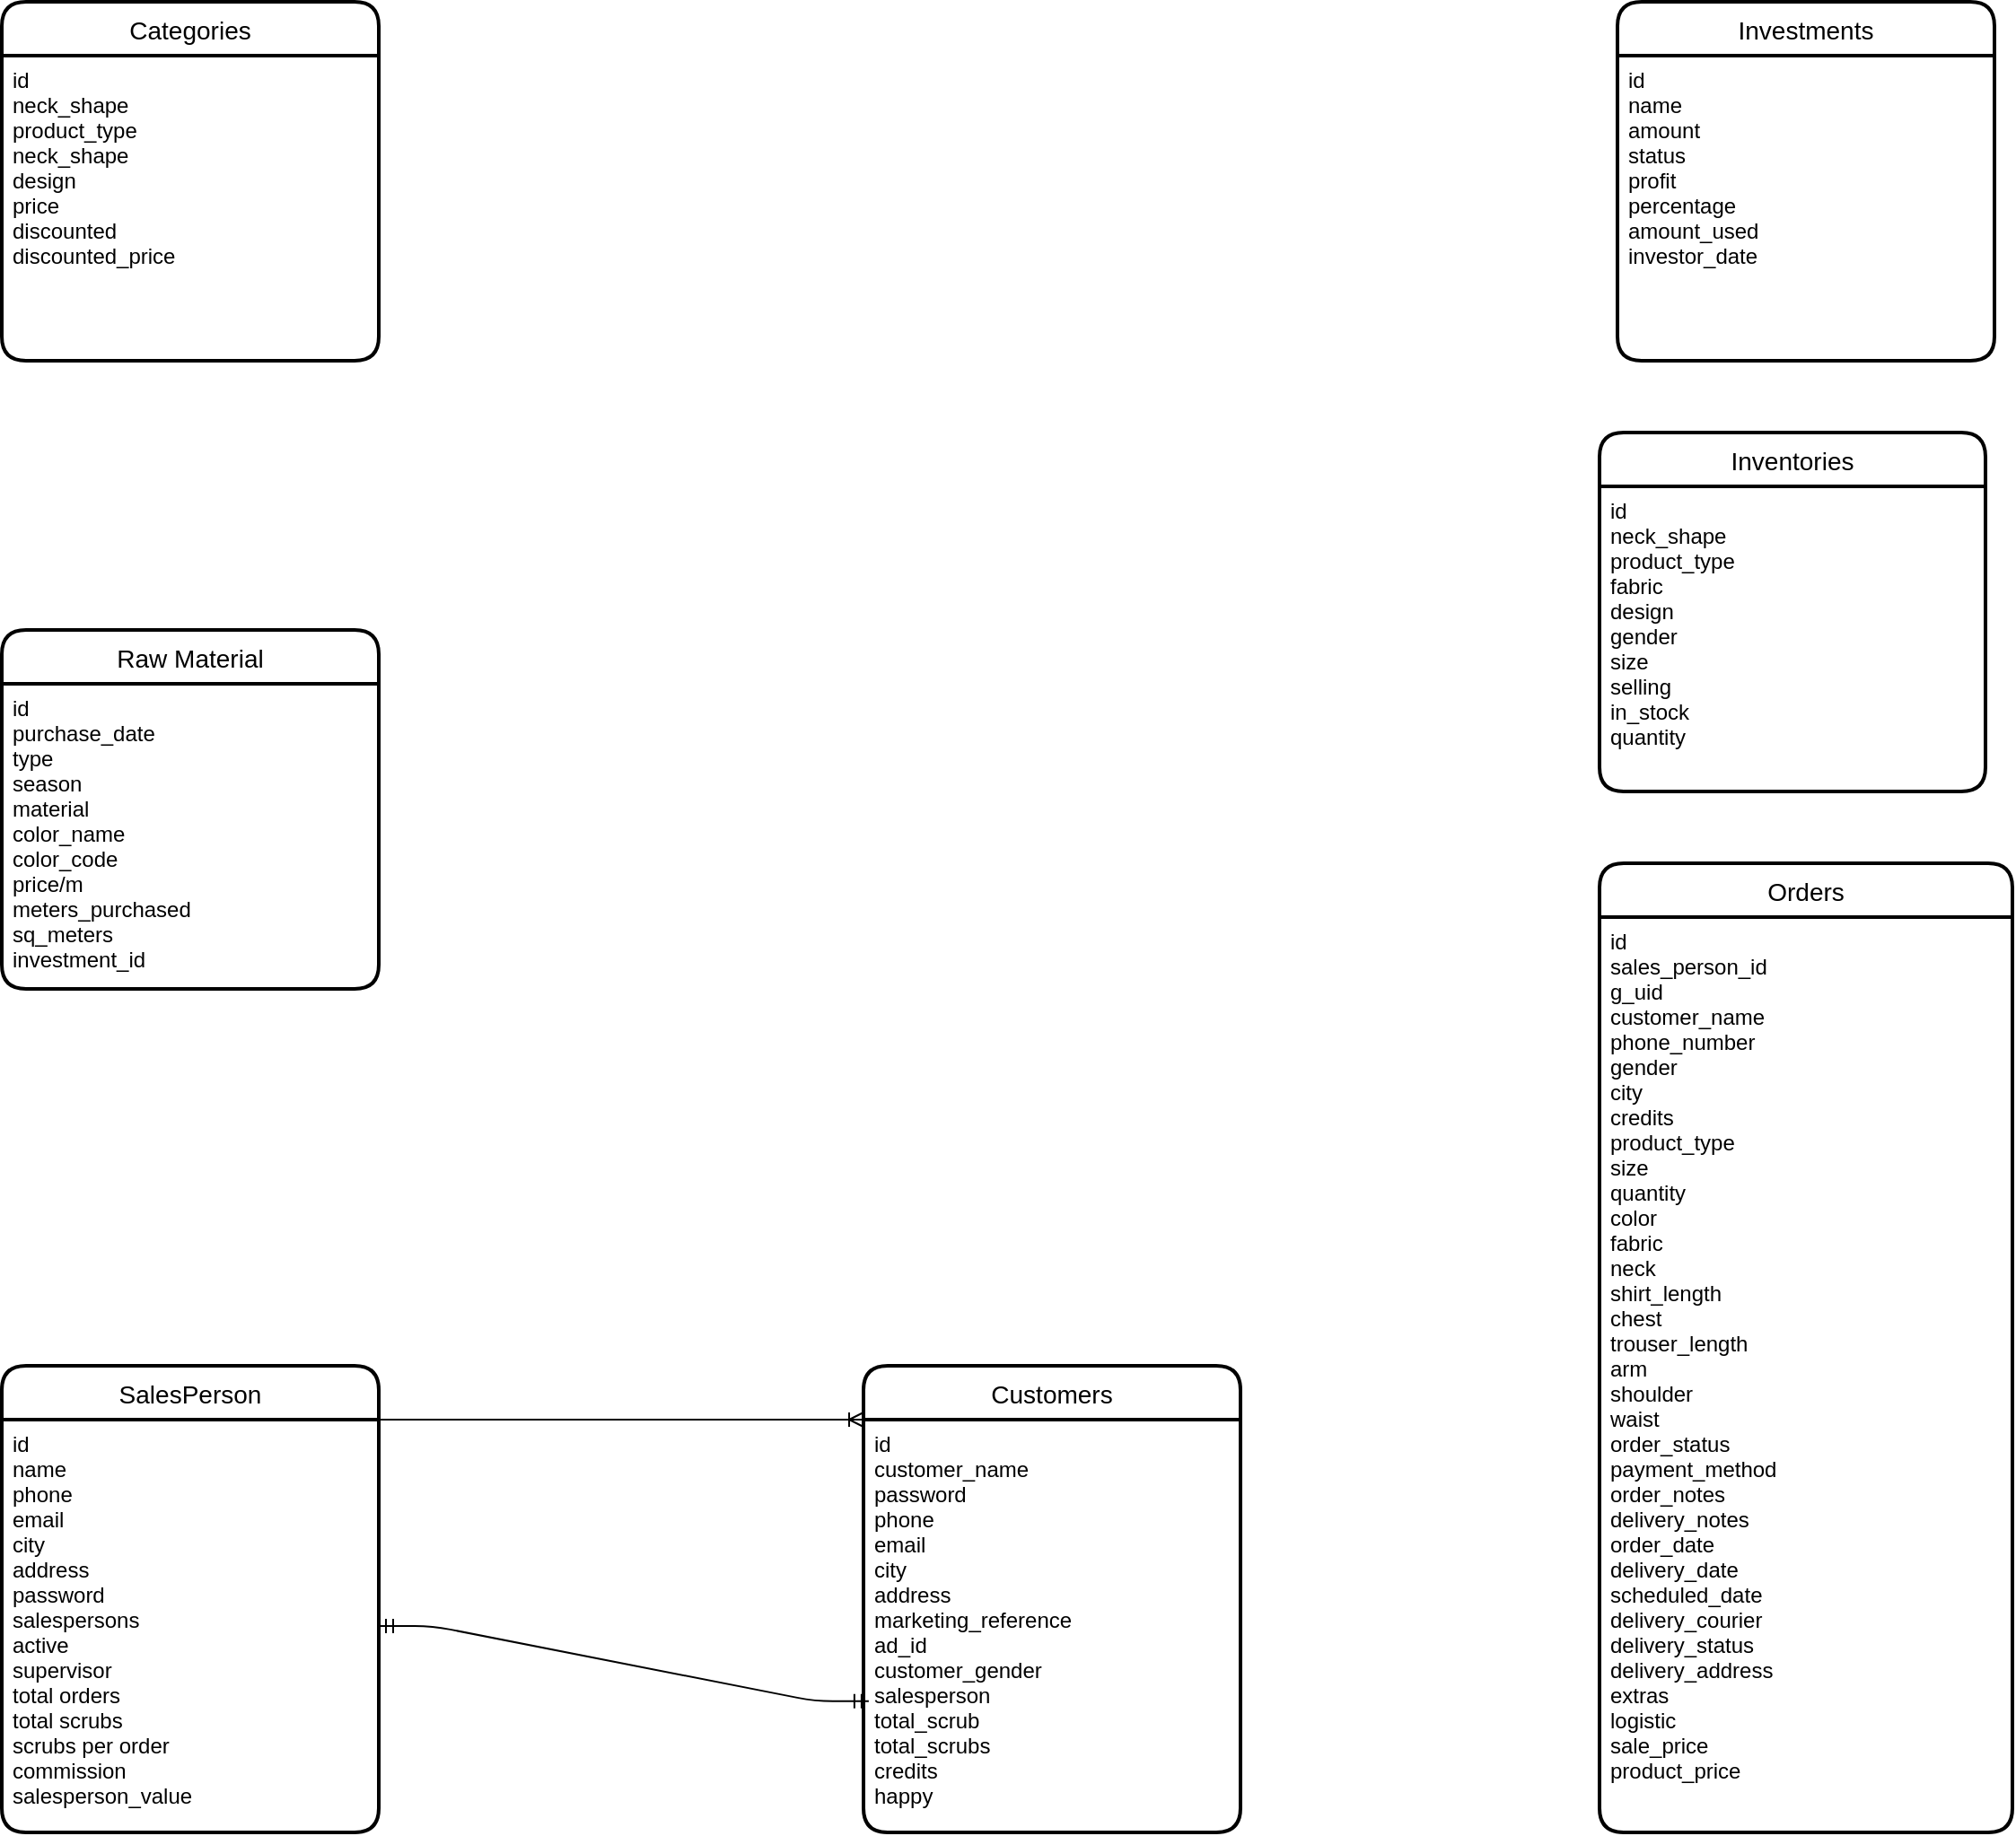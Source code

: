 <mxfile version="14.2.9" type="github">
  <diagram id="R2lEEEUBdFMjLlhIrx00" name="Page-1">
    <mxGraphModel dx="1278" dy="614" grid="1" gridSize="10" guides="1" tooltips="1" connect="1" arrows="1" fold="1" page="1" pageScale="1" pageWidth="850" pageHeight="1100" math="0" shadow="0" extFonts="Permanent Marker^https://fonts.googleapis.com/css?family=Permanent+Marker">
      <root>
        <mxCell id="0" />
        <mxCell id="1" parent="0" />
        <mxCell id="4dvlSXXZCsM-rRWsN0Go-1" value="Orders" style="swimlane;childLayout=stackLayout;horizontal=1;startSize=30;horizontalStack=0;rounded=1;fontSize=14;fontStyle=0;strokeWidth=2;resizeParent=0;resizeLast=1;shadow=0;dashed=0;align=center;" parent="1" vertex="1">
          <mxGeometry x="1000" y="520" width="230" height="540" as="geometry" />
        </mxCell>
        <mxCell id="4dvlSXXZCsM-rRWsN0Go-2" value="id&#xa;sales_person_id&#xa;g_uid&#xa;customer_name&#xa;phone_number&#xa;gender&#xa;city&#xa;credits&#xa;product_type&#xa;size&#xa;quantity&#xa;color&#xa;fabric&#xa;neck&#xa;shirt_length&#xa;chest&#xa;trouser_length&#xa;arm&#xa;shoulder&#xa;waist&#xa;order_status&#xa;payment_method&#xa;order_notes&#xa;delivery_notes&#xa;order_date&#xa;delivery_date&#xa;scheduled_date&#xa;delivery_courier&#xa;delivery_status&#xa;delivery_address&#xa;extras&#xa;logistic&#xa;sale_price&#xa;product_price" style="align=left;strokeColor=none;fillColor=none;spacingLeft=4;fontSize=12;verticalAlign=top;resizable=0;rotatable=0;part=1;" parent="4dvlSXXZCsM-rRWsN0Go-1" vertex="1">
          <mxGeometry y="30" width="230" height="510" as="geometry" />
        </mxCell>
        <mxCell id="4dvlSXXZCsM-rRWsN0Go-8" value="Raw Material" style="swimlane;childLayout=stackLayout;horizontal=1;startSize=30;horizontalStack=0;rounded=1;fontSize=14;fontStyle=0;strokeWidth=2;resizeParent=0;resizeLast=1;shadow=0;dashed=0;align=center;" parent="1" vertex="1">
          <mxGeometry x="110" y="390" width="210" height="200" as="geometry" />
        </mxCell>
        <mxCell id="4dvlSXXZCsM-rRWsN0Go-9" value="id&#xa;purchase_date&#xa;type&#xa;season&#xa;material&#xa;color_name&#xa;color_code&#xa;price/m&#xa;meters_purchased&#xa;sq_meters&#xa;investment_id" style="align=left;strokeColor=none;fillColor=none;spacingLeft=4;fontSize=12;verticalAlign=top;resizable=0;rotatable=0;part=1;" parent="4dvlSXXZCsM-rRWsN0Go-8" vertex="1">
          <mxGeometry y="30" width="210" height="170" as="geometry" />
        </mxCell>
        <mxCell id="4dvlSXXZCsM-rRWsN0Go-10" value="Inventories" style="swimlane;childLayout=stackLayout;horizontal=1;startSize=30;horizontalStack=0;rounded=1;fontSize=14;fontStyle=0;strokeWidth=2;resizeParent=0;resizeLast=1;shadow=0;dashed=0;align=center;" parent="1" vertex="1">
          <mxGeometry x="1000" y="280" width="215" height="200" as="geometry" />
        </mxCell>
        <mxCell id="4dvlSXXZCsM-rRWsN0Go-11" value="id&#xa;neck_shape&#xa;product_type&#xa;fabric&#xa;design&#xa;gender&#xa;size&#xa;selling&#xa;in_stock&#xa;quantity" style="align=left;strokeColor=none;fillColor=none;spacingLeft=4;fontSize=12;verticalAlign=top;resizable=0;rotatable=0;part=1;" parent="4dvlSXXZCsM-rRWsN0Go-10" vertex="1">
          <mxGeometry y="30" width="215" height="170" as="geometry" />
        </mxCell>
        <mxCell id="4dvlSXXZCsM-rRWsN0Go-16" value="SalesPerson" style="swimlane;childLayout=stackLayout;horizontal=1;startSize=30;horizontalStack=0;rounded=1;fontSize=14;fontStyle=0;strokeWidth=2;resizeParent=0;resizeLast=1;shadow=0;dashed=0;align=center;" parent="1" vertex="1">
          <mxGeometry x="110" y="800" width="210" height="260" as="geometry" />
        </mxCell>
        <mxCell id="4dvlSXXZCsM-rRWsN0Go-17" value="id&#xa;name&#xa;phone&#xa;email&#xa;city&#xa;address&#xa;password&#xa;salespersons&#xa;active&#xa;supervisor&#xa;total orders&#xa;total scrubs&#xa;scrubs per order&#xa;commission&#xa;salesperson_value" style="align=left;strokeColor=none;fillColor=none;spacingLeft=4;fontSize=12;verticalAlign=top;resizable=0;rotatable=0;part=1;" parent="4dvlSXXZCsM-rRWsN0Go-16" vertex="1">
          <mxGeometry y="30" width="210" height="230" as="geometry" />
        </mxCell>
        <mxCell id="vSS0QRHOOfrjvI_0r997-1" value="Investments" style="swimlane;childLayout=stackLayout;horizontal=1;startSize=30;horizontalStack=0;rounded=1;fontSize=14;fontStyle=0;strokeWidth=2;resizeParent=0;resizeLast=1;shadow=0;dashed=0;align=center;" parent="1" vertex="1">
          <mxGeometry x="1010" y="40" width="210" height="200" as="geometry" />
        </mxCell>
        <mxCell id="vSS0QRHOOfrjvI_0r997-2" value="id&#xa;name&#xa;amount &#xa;status&#xa;profit&#xa;percentage&#xa;amount_used&#xa;investor_date&#xa;" style="align=left;strokeColor=none;fillColor=none;spacingLeft=4;fontSize=12;verticalAlign=top;resizable=0;rotatable=0;part=1;" parent="vSS0QRHOOfrjvI_0r997-1" vertex="1">
          <mxGeometry y="30" width="210" height="170" as="geometry" />
        </mxCell>
        <mxCell id="vSS0QRHOOfrjvI_0r997-6" value="Categories" style="swimlane;childLayout=stackLayout;horizontal=1;startSize=30;horizontalStack=0;rounded=1;fontSize=14;fontStyle=0;strokeWidth=2;resizeParent=0;resizeLast=1;shadow=0;dashed=0;align=center;" parent="1" vertex="1">
          <mxGeometry x="110" y="40" width="210" height="200" as="geometry" />
        </mxCell>
        <mxCell id="vSS0QRHOOfrjvI_0r997-7" value="id&#xa;neck_shape&#xa;product_type&#xa;neck_shape&#xa;design&#xa;price&#xa;discounted&#xa;discounted_price" style="align=left;strokeColor=none;fillColor=none;spacingLeft=4;fontSize=12;verticalAlign=top;resizable=0;rotatable=0;part=1;" parent="vSS0QRHOOfrjvI_0r997-6" vertex="1">
          <mxGeometry y="30" width="210" height="170" as="geometry" />
        </mxCell>
        <mxCell id="vSS0QRHOOfrjvI_0r997-8" value="Customers" style="swimlane;childLayout=stackLayout;horizontal=1;startSize=30;horizontalStack=0;rounded=1;fontSize=14;fontStyle=0;strokeWidth=2;resizeParent=0;resizeLast=1;shadow=0;dashed=0;align=center;" parent="1" vertex="1">
          <mxGeometry x="590" y="800" width="210" height="260" as="geometry" />
        </mxCell>
        <mxCell id="vSS0QRHOOfrjvI_0r997-9" value="id&#xa;customer_name&#xa;password&#xa;phone&#xa;email&#xa;city&#xa;address&#xa;marketing_reference&#xa;ad_id&#xa;customer_gender&#xa;salesperson&#xa;total_scrub&#xa;total_scrubs&#xa;credits&#xa;happy" style="align=left;strokeColor=none;fillColor=none;spacingLeft=4;fontSize=12;verticalAlign=top;resizable=0;rotatable=0;part=1;" parent="vSS0QRHOOfrjvI_0r997-8" vertex="1">
          <mxGeometry y="30" width="210" height="230" as="geometry" />
        </mxCell>
        <mxCell id="vSS0QRHOOfrjvI_0r997-10" value="" style="edgeStyle=entityRelationEdgeStyle;fontSize=12;html=1;endArrow=ERoneToMany;exitX=1;exitY=0;exitDx=0;exitDy=0;entryX=0;entryY=0;entryDx=0;entryDy=0;" parent="1" source="4dvlSXXZCsM-rRWsN0Go-17" target="vSS0QRHOOfrjvI_0r997-9" edge="1">
          <mxGeometry width="100" height="100" relative="1" as="geometry">
            <mxPoint x="570" y="500" as="sourcePoint" />
            <mxPoint x="670" y="400" as="targetPoint" />
          </mxGeometry>
        </mxCell>
        <mxCell id="vSS0QRHOOfrjvI_0r997-14" value="" style="edgeStyle=entityRelationEdgeStyle;fontSize=12;html=1;endArrow=ERmandOne;startArrow=ERmandOne;entryX=0.014;entryY=0.682;entryDx=0;entryDy=0;entryPerimeter=0;exitX=1;exitY=0.5;exitDx=0;exitDy=0;" parent="1" source="4dvlSXXZCsM-rRWsN0Go-17" target="vSS0QRHOOfrjvI_0r997-9" edge="1">
          <mxGeometry width="100" height="100" relative="1" as="geometry">
            <mxPoint x="410" y="1010" as="sourcePoint" />
            <mxPoint x="510" y="910" as="targetPoint" />
          </mxGeometry>
        </mxCell>
      </root>
    </mxGraphModel>
  </diagram>
</mxfile>
